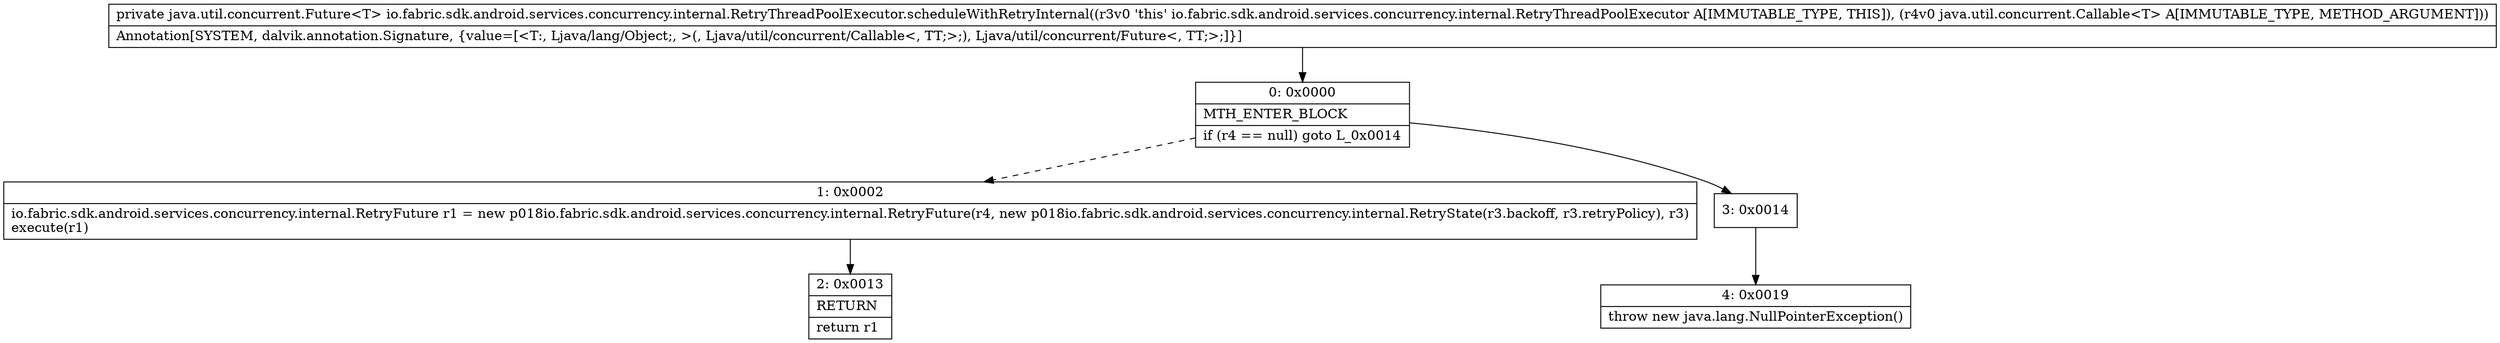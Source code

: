 digraph "CFG forio.fabric.sdk.android.services.concurrency.internal.RetryThreadPoolExecutor.scheduleWithRetryInternal(Ljava\/util\/concurrent\/Callable;)Ljava\/util\/concurrent\/Future;" {
Node_0 [shape=record,label="{0\:\ 0x0000|MTH_ENTER_BLOCK\l|if (r4 == null) goto L_0x0014\l}"];
Node_1 [shape=record,label="{1\:\ 0x0002|io.fabric.sdk.android.services.concurrency.internal.RetryFuture r1 = new p018io.fabric.sdk.android.services.concurrency.internal.RetryFuture(r4, new p018io.fabric.sdk.android.services.concurrency.internal.RetryState(r3.backoff, r3.retryPolicy), r3)\lexecute(r1)\l}"];
Node_2 [shape=record,label="{2\:\ 0x0013|RETURN\l|return r1\l}"];
Node_3 [shape=record,label="{3\:\ 0x0014}"];
Node_4 [shape=record,label="{4\:\ 0x0019|throw new java.lang.NullPointerException()\l}"];
MethodNode[shape=record,label="{private java.util.concurrent.Future\<T\> io.fabric.sdk.android.services.concurrency.internal.RetryThreadPoolExecutor.scheduleWithRetryInternal((r3v0 'this' io.fabric.sdk.android.services.concurrency.internal.RetryThreadPoolExecutor A[IMMUTABLE_TYPE, THIS]), (r4v0 java.util.concurrent.Callable\<T\> A[IMMUTABLE_TYPE, METHOD_ARGUMENT]))  | Annotation[SYSTEM, dalvik.annotation.Signature, \{value=[\<T:, Ljava\/lang\/Object;, \>(, Ljava\/util\/concurrent\/Callable\<, TT;\>;), Ljava\/util\/concurrent\/Future\<, TT;\>;]\}]\l}"];
MethodNode -> Node_0;
Node_0 -> Node_1[style=dashed];
Node_0 -> Node_3;
Node_1 -> Node_2;
Node_3 -> Node_4;
}

